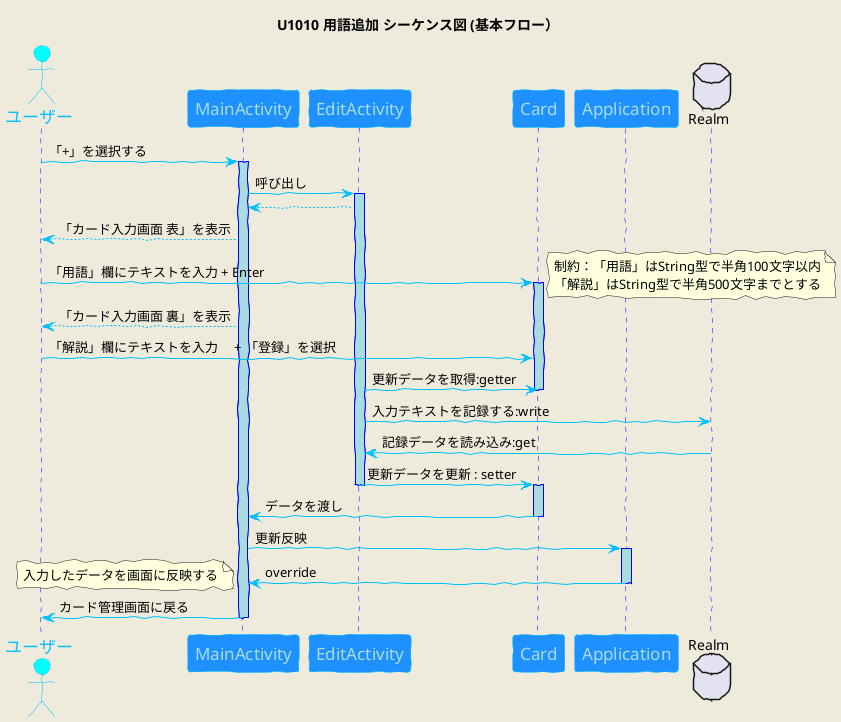 @startuml
title: U1010 用語追加 シーケンス図 (基本フロー）
skinparam backgroundColor #EEEBDC
skinparam handwritten true

skinparam sequence {
	ArrowColor DeepSkyBlue
	ActorBorderColor DeepSkyBlue
	LifeLineBorderColor blue
	LifeLineBackgroundColor #A9DCDF

	ParticipantBorderColor DeepSkyBlue
	ParticipantBackgroundColor DodgerBlue
	ParticipantFontName Impact
	ParticipantFontSize 17
	ParticipantFontColor #A9DCDF

	ActorBackgroundColor aqua
	ActorFontColor DeepSkyBlue
	ActorFontSize 17
	ActorFontName Aapex
}

actor ユーザー

ユーザー -> MainActivity:「+」を選択する
activate MainActivity
MainActivity ->EditActivity :呼び出し
activate EditActivity
EditActivity --> MainActivity:
MainActivity --> ユーザー:「カード入力画面 表」を表示



ユーザー -> Card: 「用語」欄にテキストを入力 + Enter
note right
制約：「用語」はString型で半角100文字以内
「解説」はString型で半角500文字までとする
end note
activate Card
MainActivity --> ユーザー:「カード入力画面 裏」を表示
ユーザー -> Card: 「解説」欄にテキストを入力 　+ 「登録」を選択
Card <- EditActivity : 更新データを取得:getter
deactivate
database Realm order 40
EditActivity ->Realm : 入力テキストを記録する:write
Realm -> EditActivity: 記録データを読み込み:get
EditActivity -> Card:更新データを更新 : setter
deactivate EditActivity
activate Card
Card ->MainActivity:データを渡し
deactivate
MainActivity -> Application:更新反映
activate Application
Application -> MainActivity:override
note left: 入力したデータを画面に反映する
deactivate
MainActivity -> ユーザー: カード管理画面に戻る
deactivate

@enduml